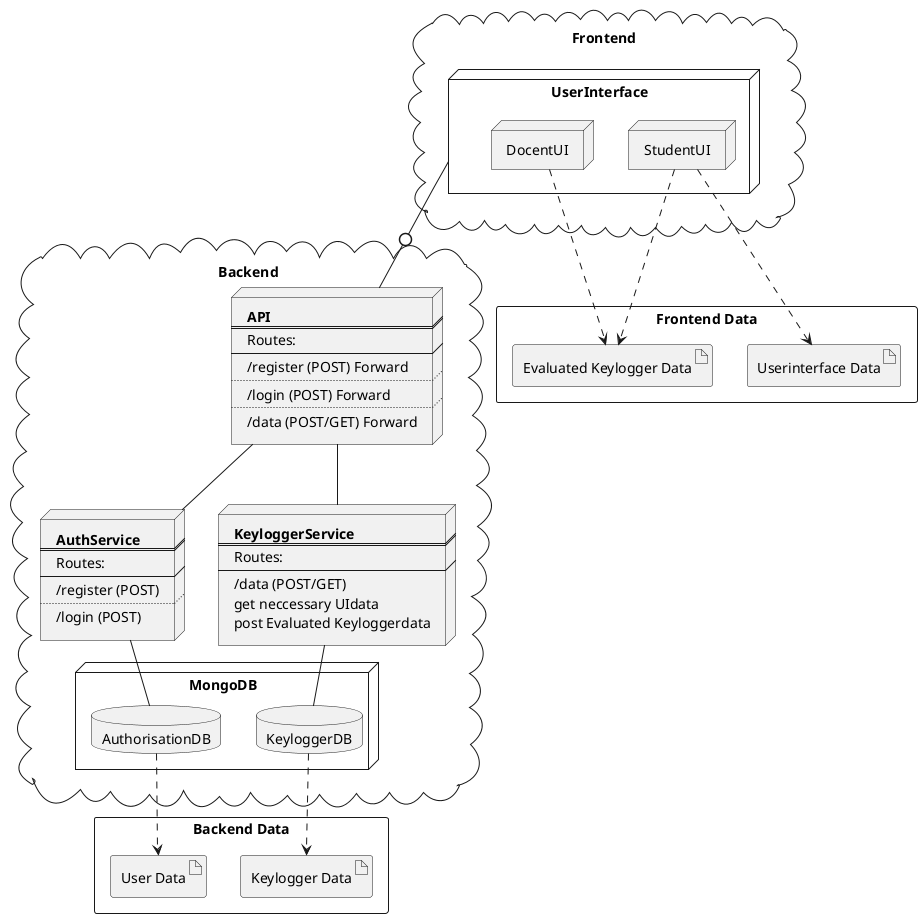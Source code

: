 @startuml KeyloggerConcept
rectangle "Frontend Data" as FE_D {
    artifact "Userinterface Data" as FE_UID {
        
    }
    artifact "Evaluated Keylogger Data" as FE_EKD {

    }
}

rectangle "Backend Data" as BE_D {
    artifact "Keylogger Data" as BE_KLD {

    }
    artifact "User Data" as BE_USD {

    }
}

cloud "Frontend" as FE {
    node "UserInterface" as UI {
        node "StudentUI" as StudentUI
        node "DocentUI" as DocentUI
    }
    StudentUI ..> FE_EKD
    StudentUI ..> FE_UID
    DocentUI ..> FE_EKD
}

cloud "Backend" as BE {
    node API [
        <b>API
        ====
        Routes:
        ----
        /register (POST) Forward
        ....
        /login (POST) Forward
        ....
        /data (POST/GET) Forward
    ]
    node AuthService [
        <b>AuthService
        ====
        Routes:
        ----
        /register (POST)
        ....
        /login (POST)
    ]
    node KeyloggerService [
        <b>KeyloggerService
        ====
        Routes:
        ----
        /data (POST/GET)
        get neccessary UIdata
        post Evaluated Keyloggerdata
    ]
    node "MongoDB" {
        database "AuthorisationDB" as AuthorisationDB
        database "KeyloggerDB" as KeyloggerDB
    }
    AuthorisationDB ..> BE_USD
    KeyloggerDB ..> BE_KLD
    API -- AuthService
    API -- KeyloggerService
    AuthService -- AuthorisationDB
    KeyloggerService -- KeyloggerDB
}

UI -0- API
@enduml